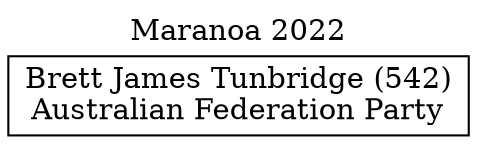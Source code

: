 // House preference flow
digraph "Brett James Tunbridge (542)_Maranoa_2022" {
	graph [label="Maranoa 2022" labelloc=t mclimit=10]
	node [shape=box]
	"Brett James Tunbridge (542)" [label="Brett James Tunbridge (542)
Australian Federation Party"]
}
